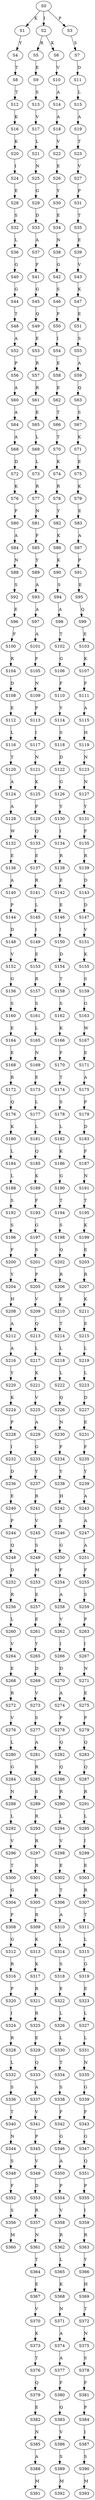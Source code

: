 strict digraph  {
	S0 -> S1 [ label = K ];
	S0 -> S2 [ label = I ];
	S0 -> S3 [ label = P ];
	S1 -> S4 [ label = Y ];
	S2 -> S5 [ label = R ];
	S2 -> S6 [ label = K ];
	S3 -> S7 [ label = S ];
	S4 -> S8 [ label = T ];
	S5 -> S9 [ label = E ];
	S6 -> S10 [ label = V ];
	S7 -> S11 [ label = D ];
	S8 -> S12 [ label = T ];
	S9 -> S13 [ label = S ];
	S10 -> S14 [ label = A ];
	S11 -> S15 [ label = L ];
	S12 -> S16 [ label = K ];
	S13 -> S17 [ label = V ];
	S14 -> S18 [ label = A ];
	S15 -> S19 [ label = A ];
	S16 -> S20 [ label = K ];
	S17 -> S21 [ label = L ];
	S18 -> S22 [ label = V ];
	S19 -> S23 [ label = T ];
	S20 -> S24 [ label = I ];
	S21 -> S25 [ label = N ];
	S22 -> S26 [ label = E ];
	S23 -> S27 [ label = V ];
	S24 -> S28 [ label = E ];
	S25 -> S29 [ label = G ];
	S26 -> S30 [ label = Y ];
	S27 -> S31 [ label = P ];
	S28 -> S32 [ label = S ];
	S29 -> S33 [ label = D ];
	S30 -> S34 [ label = E ];
	S31 -> S35 [ label = T ];
	S32 -> S36 [ label = L ];
	S33 -> S37 [ label = A ];
	S34 -> S38 [ label = N ];
	S35 -> S39 [ label = E ];
	S36 -> S40 [ label = G ];
	S37 -> S41 [ label = F ];
	S38 -> S42 [ label = G ];
	S39 -> S43 [ label = V ];
	S40 -> S44 [ label = G ];
	S41 -> S45 [ label = G ];
	S42 -> S46 [ label = S ];
	S43 -> S47 [ label = K ];
	S44 -> S48 [ label = T ];
	S45 -> S49 [ label = Q ];
	S46 -> S50 [ label = F ];
	S47 -> S51 [ label = E ];
	S48 -> S52 [ label = A ];
	S49 -> S53 [ label = E ];
	S50 -> S54 [ label = I ];
	S51 -> S55 [ label = S ];
	S52 -> S56 [ label = P ];
	S53 -> S57 [ label = R ];
	S54 -> S58 [ label = E ];
	S55 -> S59 [ label = A ];
	S56 -> S60 [ label = A ];
	S57 -> S61 [ label = R ];
	S58 -> S62 [ label = E ];
	S59 -> S63 [ label = Q ];
	S60 -> S64 [ label = A ];
	S61 -> S65 [ label = E ];
	S62 -> S66 [ label = T ];
	S63 -> S67 [ label = S ];
	S64 -> S68 [ label = A ];
	S65 -> S69 [ label = L ];
	S66 -> S70 [ label = T ];
	S67 -> S71 [ label = K ];
	S68 -> S72 [ label = D ];
	S69 -> S73 [ label = L ];
	S70 -> S74 [ label = K ];
	S71 -> S75 [ label = E ];
	S72 -> S76 [ label = K ];
	S73 -> S77 [ label = R ];
	S74 -> S78 [ label = R ];
	S75 -> S79 [ label = K ];
	S76 -> S80 [ label = F ];
	S77 -> S81 [ label = N ];
	S78 -> S82 [ label = Y ];
	S79 -> S83 [ label = E ];
	S80 -> S84 [ label = A ];
	S81 -> S85 [ label = F ];
	S82 -> S86 [ label = K ];
	S83 -> S87 [ label = A ];
	S84 -> S88 [ label = N ];
	S85 -> S89 [ label = Y ];
	S86 -> S90 [ label = K ];
	S87 -> S91 [ label = P ];
	S88 -> S92 [ label = S ];
	S89 -> S93 [ label = A ];
	S90 -> S94 [ label = S ];
	S91 -> S95 [ label = E ];
	S92 -> S96 [ label = E ];
	S93 -> S97 [ label = A ];
	S94 -> S98 [ label = A ];
	S95 -> S99 [ label = Q ];
	S96 -> S100 [ label = F ];
	S97 -> S101 [ label = A ];
	S98 -> S102 [ label = T ];
	S99 -> S103 [ label = E ];
	S100 -> S104 [ label = R ];
	S101 -> S105 [ label = F ];
	S102 -> S106 [ label = G ];
	S103 -> S107 [ label = K ];
	S104 -> S108 [ label = D ];
	S105 -> S109 [ label = N ];
	S106 -> S110 [ label = F ];
	S107 -> S111 [ label = F ];
	S108 -> S112 [ label = E ];
	S109 -> S113 [ label = P ];
	S110 -> S114 [ label = Y ];
	S111 -> S115 [ label = A ];
	S112 -> S116 [ label = L ];
	S113 -> S117 [ label = I ];
	S114 -> S118 [ label = S ];
	S115 -> S119 [ label = H ];
	S116 -> S120 [ label = T ];
	S117 -> S121 [ label = N ];
	S118 -> S122 [ label = D ];
	S119 -> S123 [ label = N ];
	S120 -> S124 [ label = A ];
	S121 -> S125 [ label = K ];
	S122 -> S126 [ label = G ];
	S123 -> S127 [ label = N ];
	S124 -> S128 [ label = A ];
	S125 -> S129 [ label = P ];
	S126 -> S130 [ label = Y ];
	S127 -> S131 [ label = Y ];
	S128 -> S132 [ label = W ];
	S129 -> S133 [ label = Q ];
	S130 -> S134 [ label = I ];
	S131 -> S135 [ label = F ];
	S132 -> S136 [ label = E ];
	S133 -> S137 [ label = E ];
	S134 -> S138 [ label = R ];
	S135 -> S139 [ label = R ];
	S136 -> S140 [ label = A ];
	S137 -> S141 [ label = R ];
	S138 -> S142 [ label = E ];
	S139 -> S143 [ label = D ];
	S140 -> S144 [ label = P ];
	S141 -> S145 [ label = L ];
	S142 -> S146 [ label = E ];
	S143 -> S147 [ label = D ];
	S144 -> S148 [ label = D ];
	S145 -> S149 [ label = I ];
	S146 -> S150 [ label = I ];
	S147 -> S151 [ label = V ];
	S148 -> S152 [ label = V ];
	S149 -> S153 [ label = E ];
	S150 -> S154 [ label = D ];
	S151 -> S155 [ label = K ];
	S152 -> S156 [ label = G ];
	S153 -> S157 [ label = R ];
	S154 -> S158 [ label = T ];
	S155 -> S159 [ label = S ];
	S156 -> S160 [ label = S ];
	S157 -> S161 [ label = S ];
	S158 -> S162 [ label = S ];
	S159 -> S163 [ label = G ];
	S160 -> S164 [ label = E ];
	S161 -> S165 [ label = L ];
	S162 -> S166 [ label = K ];
	S163 -> S167 [ label = W ];
	S164 -> S168 [ label = E ];
	S165 -> S169 [ label = N ];
	S166 -> S170 [ label = F ];
	S167 -> S171 [ label = E ];
	S168 -> S172 [ label = R ];
	S169 -> S173 [ label = E ];
	S170 -> S174 [ label = T ];
	S171 -> S175 [ label = A ];
	S172 -> S176 [ label = Q ];
	S173 -> S177 [ label = L ];
	S174 -> S178 [ label = S ];
	S175 -> S179 [ label = P ];
	S176 -> S180 [ label = K ];
	S177 -> S181 [ label = L ];
	S178 -> S182 [ label = L ];
	S179 -> S183 [ label = D ];
	S180 -> S184 [ label = L ];
	S181 -> S185 [ label = Q ];
	S182 -> S186 [ label = K ];
	S183 -> S187 [ label = F ];
	S184 -> S188 [ label = L ];
	S185 -> S189 [ label = K ];
	S186 -> S190 [ label = G ];
	S187 -> S191 [ label = N ];
	S188 -> S192 [ label = S ];
	S189 -> S193 [ label = F ];
	S190 -> S194 [ label = T ];
	S191 -> S195 [ label = T ];
	S192 -> S196 [ label = S ];
	S193 -> S197 [ label = G ];
	S194 -> S198 [ label = S ];
	S195 -> S199 [ label = K ];
	S196 -> S200 [ label = F ];
	S197 -> S201 [ label = S ];
	S198 -> S202 [ label = Q ];
	S199 -> S203 [ label = E ];
	S200 -> S204 [ label = Y ];
	S201 -> S205 [ label = P ];
	S202 -> S206 [ label = R ];
	S203 -> S207 [ label = R ];
	S204 -> S208 [ label = H ];
	S205 -> S209 [ label = V ];
	S206 -> S210 [ label = E ];
	S207 -> S211 [ label = K ];
	S208 -> S212 [ label = A ];
	S209 -> S213 [ label = Q ];
	S210 -> S214 [ label = T ];
	S211 -> S215 [ label = E ];
	S212 -> S216 [ label = A ];
	S213 -> S217 [ label = L ];
	S214 -> S218 [ label = L ];
	S215 -> S219 [ label = L ];
	S216 -> S220 [ label = Y ];
	S217 -> S221 [ label = K ];
	S218 -> S222 [ label = L ];
	S219 -> S223 [ label = L ];
	S220 -> S224 [ label = K ];
	S221 -> S225 [ label = V ];
	S222 -> S226 [ label = Q ];
	S223 -> S227 [ label = D ];
	S224 -> S228 [ label = P ];
	S225 -> S229 [ label = A ];
	S226 -> S230 [ label = N ];
	S227 -> S231 [ label = E ];
	S228 -> S232 [ label = I ];
	S229 -> S233 [ label = G ];
	S230 -> S234 [ label = F ];
	S231 -> S235 [ label = F ];
	S232 -> S236 [ label = D ];
	S233 -> S237 [ label = Y ];
	S234 -> S238 [ label = Y ];
	S235 -> S239 [ label = Y ];
	S236 -> S240 [ label = E ];
	S237 -> S241 [ label = R ];
	S238 -> S242 [ label = H ];
	S239 -> S243 [ label = A ];
	S240 -> S244 [ label = P ];
	S241 -> S245 [ label = V ];
	S242 -> S246 [ label = S ];
	S243 -> S247 [ label = A ];
	S244 -> S248 [ label = Q ];
	S245 -> S249 [ label = S ];
	S246 -> S250 [ label = G ];
	S247 -> S251 [ label = A ];
	S248 -> S252 [ label = D ];
	S249 -> S253 [ label = M ];
	S250 -> S254 [ label = F ];
	S251 -> S255 [ label = F ];
	S252 -> S256 [ label = R ];
	S253 -> S257 [ label = E ];
	S254 -> S258 [ label = A ];
	S255 -> S259 [ label = S ];
	S256 -> S260 [ label = L ];
	S257 -> S261 [ label = E ];
	S258 -> S262 [ label = V ];
	S259 -> S263 [ label = P ];
	S260 -> S264 [ label = V ];
	S261 -> S265 [ label = Y ];
	S262 -> S266 [ label = I ];
	S263 -> S267 [ label = I ];
	S264 -> S268 [ label = E ];
	S265 -> S269 [ label = D ];
	S266 -> S270 [ label = D ];
	S267 -> S271 [ label = N ];
	S268 -> S272 [ label = R ];
	S269 -> S273 [ label = V ];
	S270 -> S274 [ label = A ];
	S271 -> S275 [ label = E ];
	S272 -> S276 [ label = V ];
	S273 -> S277 [ label = S ];
	S274 -> S278 [ label = P ];
	S275 -> S279 [ label = P ];
	S276 -> S280 [ label = L ];
	S277 -> S281 [ label = A ];
	S278 -> S282 [ label = Q ];
	S279 -> S283 [ label = Q ];
	S280 -> S284 [ label = G ];
	S281 -> S285 [ label = R ];
	S282 -> S286 [ label = Q ];
	S283 -> S287 [ label = Q ];
	S284 -> S288 [ label = N ];
	S285 -> S289 [ label = S ];
	S286 -> S290 [ label = R ];
	S287 -> S291 [ label = R ];
	S288 -> S292 [ label = L ];
	S289 -> S293 [ label = R ];
	S290 -> S294 [ label = L ];
	S291 -> S295 [ label = L ];
	S292 -> S296 [ label = V ];
	S293 -> S297 [ label = R ];
	S294 -> S298 [ label = V ];
	S295 -> S299 [ label = I ];
	S296 -> S300 [ label = T ];
	S297 -> S301 [ label = R ];
	S298 -> S302 [ label = E ];
	S299 -> S303 [ label = E ];
	S300 -> S304 [ label = G ];
	S301 -> S305 [ label = R ];
	S302 -> S306 [ label = T ];
	S303 -> S307 [ label = R ];
	S304 -> S308 [ label = F ];
	S305 -> S309 [ label = R ];
	S306 -> S310 [ label = A ];
	S307 -> S311 [ label = T ];
	S308 -> S312 [ label = G ];
	S309 -> S313 [ label = K ];
	S310 -> S314 [ label = L ];
	S311 -> S315 [ label = L ];
	S312 -> S316 [ label = R ];
	S313 -> S317 [ label = K ];
	S314 -> S318 [ label = S ];
	S315 -> S319 [ label = G ];
	S316 -> S320 [ label = P ];
	S317 -> S321 [ label = R ];
	S318 -> S322 [ label = E ];
	S319 -> S323 [ label = E ];
	S320 -> S324 [ label = I ];
	S321 -> S325 [ label = R ];
	S322 -> S326 [ label = L ];
	S323 -> S327 [ label = L ];
	S324 -> S328 [ label = R ];
	S325 -> S329 [ label = E ];
	S326 -> S330 [ label = L ];
	S327 -> S331 [ label = L ];
	S328 -> S332 [ label = L ];
	S329 -> S333 [ label = Q ];
	S330 -> S334 [ label = T ];
	S331 -> S335 [ label = N ];
	S332 -> S336 [ label = S ];
	S333 -> S337 [ label = A ];
	S334 -> S338 [ label = S ];
	S335 -> S339 [ label = G ];
	S336 -> S340 [ label = T ];
	S337 -> S341 [ label = V ];
	S338 -> S342 [ label = F ];
	S339 -> S343 [ label = F ];
	S340 -> S344 [ label = N ];
	S341 -> S345 [ label = P ];
	S342 -> S346 [ label = G ];
	S343 -> S347 [ label = G ];
	S344 -> S348 [ label = S ];
	S345 -> S349 [ label = V ];
	S346 -> S350 [ label = A ];
	S347 -> S351 [ label = Q ];
	S348 -> S352 [ label = F ];
	S349 -> S353 [ label = D ];
	S350 -> S354 [ label = P ];
	S351 -> S355 [ label = P ];
	S352 -> S356 [ label = S ];
	S353 -> S357 [ label = R ];
	S354 -> S358 [ label = V ];
	S355 -> S359 [ label = I ];
	S356 -> S360 [ label = M ];
	S357 -> S361 [ label = N ];
	S358 -> S362 [ label = R ];
	S359 -> S363 [ label = R ];
	S361 -> S364 [ label = T ];
	S362 -> S365 [ label = L ];
	S363 -> S366 [ label = Y ];
	S364 -> S367 [ label = E ];
	S365 -> S368 [ label = K ];
	S366 -> S369 [ label = H ];
	S367 -> S370 [ label = V ];
	S368 -> S371 [ label = N ];
	S369 -> S372 [ label = T ];
	S370 -> S373 [ label = K ];
	S371 -> S374 [ label = A ];
	S372 -> S375 [ label = N ];
	S373 -> S376 [ label = T ];
	S374 -> S377 [ label = A ];
	S375 -> S378 [ label = S ];
	S376 -> S379 [ label = Q ];
	S377 -> S380 [ label = F ];
	S378 -> S381 [ label = F ];
	S379 -> S382 [ label = E ];
	S380 -> S383 [ label = Q ];
	S381 -> S384 [ label = P ];
	S382 -> S385 [ label = N ];
	S383 -> S386 [ label = V ];
	S384 -> S387 [ label = I ];
	S385 -> S388 [ label = A ];
	S386 -> S389 [ label = S ];
	S387 -> S390 [ label = S ];
	S388 -> S391 [ label = M ];
	S389 -> S392 [ label = M ];
	S390 -> S393 [ label = M ];
}

